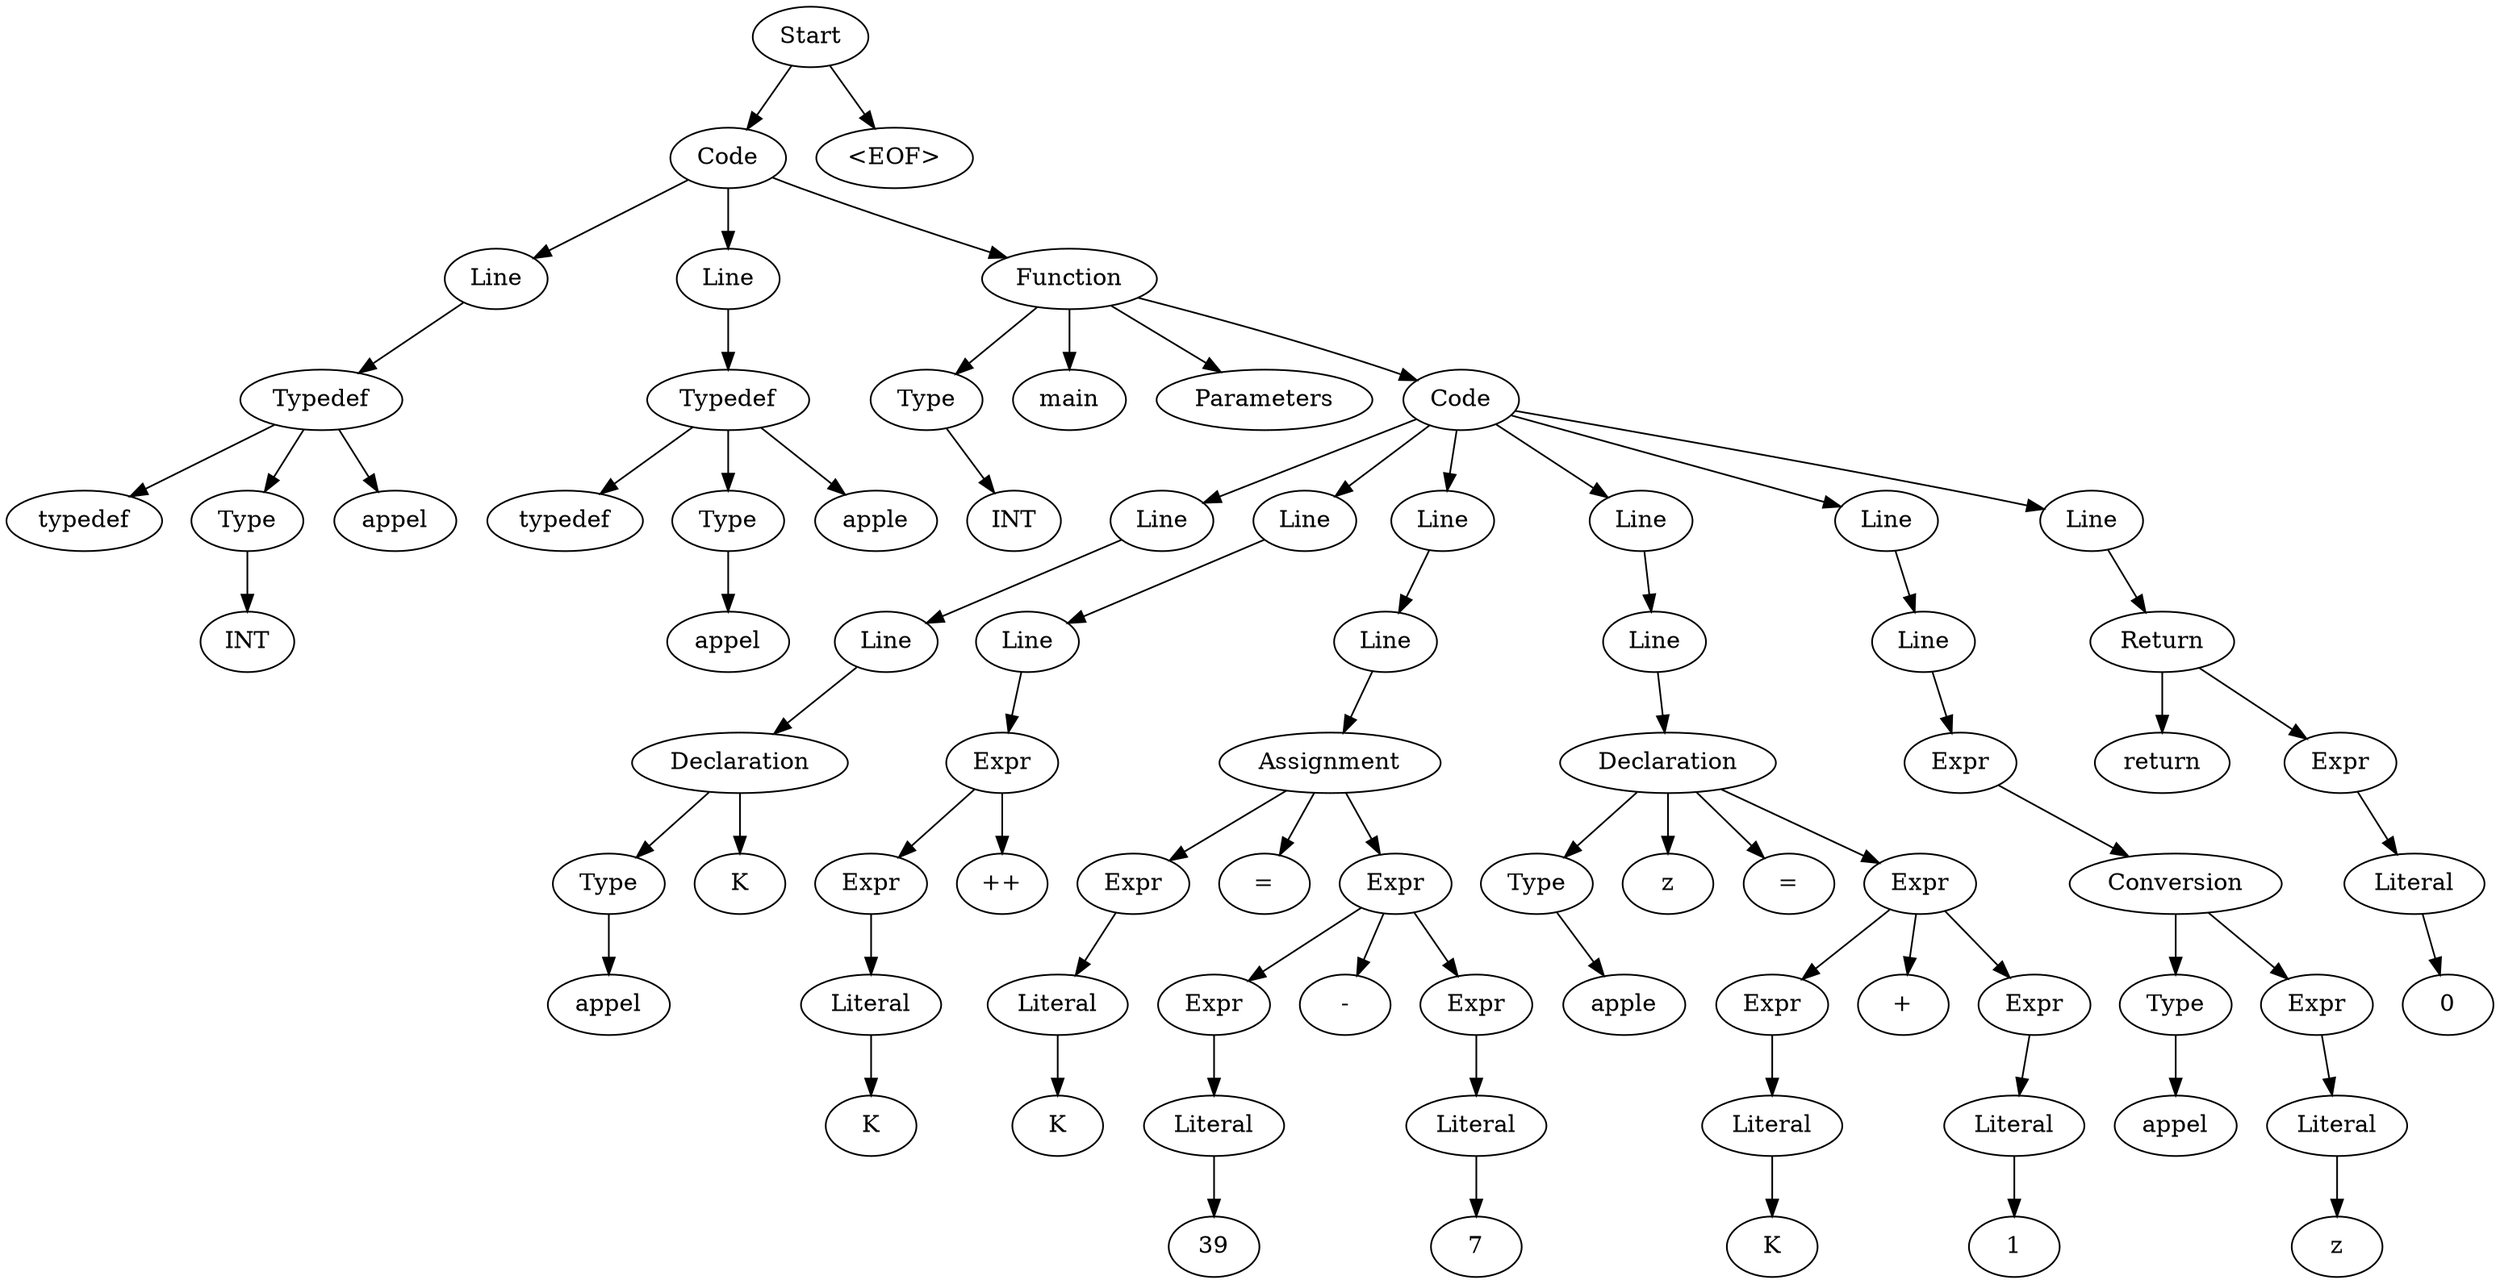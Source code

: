 digraph AST {
  "123720434608560" [label="Start"];
  "123720434608560" -> "123720434610144";
  "123720434608560" -> "123720434715856";
  "123720434610144" [label="Code"];
  "123720434610144" -> "123720434607984";
  "123720434610144" -> "123720434604480";
  "123720434610144" -> "123720434608320";
  "123720434607984" [label="Line"];
  "123720434607984" -> "123720434609760";
  "123720434609760" [label="Typedef"];
  "123720434609760" -> "123720434609520";
  "123720434609760" -> "123720434608800";
  "123720434609760" -> "123720434605728";
  "123720434609520" [label="typedef"];
  "123720434608800" [label="Type"];
  "123720434608800" -> "123720434607744";
  "123720434607744" [label="INT"];
  "123720434605728" [label="appel"];
  "123720434604480" [label="Line"];
  "123720434604480" -> "123720434608416";
  "123720434608416" [label="Typedef"];
  "123720434608416" -> "123720434607504";
  "123720434608416" -> "123720434607888";
  "123720434608416" -> "123720434606928";
  "123720434607504" [label="typedef"];
  "123720434607888" [label="Type"];
  "123720434607888" -> "123720434598144";
  "123720434598144" [label="appel"];
  "123720434606928" [label="apple"];
  "123720434608320" [label="Function"];
  "123720434608320" -> "123720434602656";
  "123720434608320" -> "123720434600208";
  "123720434608320" -> "123720434605872";
  "123720434608320" -> "123720434606640";
  "123720434602656" [label="Type"];
  "123720434602656" -> "123720434604048";
  "123720434604048" [label="INT"];
  "123720434600208" [label="main"];
  "123720434605872" [label="Parameters"];
  "123720434606640" [label="Code"];
  "123720434606640" -> "123720434608080";
  "123720434606640" -> "123720434608896";
  "123720434606640" -> "123720434608272";
  "123720434606640" -> "123720434612352";
  "123720434606640" -> "123720434712880";
  "123720434606640" -> "123720434714608";
  "123720434608080" [label="Line"];
  "123720434608080" -> "123720434603952";
  "123720434603952" [label="Line"];
  "123720434603952" -> "123720434607168";
  "123720434607168" [label="Declaration"];
  "123720434607168" -> "123720434602896";
  "123720434607168" -> "123720434609664";
  "123720434602896" [label="Type"];
  "123720434602896" -> "123720434609616";
  "123720434609616" [label="appel"];
  "123720434609664" [label="K"];
  "123720434608896" [label="Line"];
  "123720434608896" -> "123720434609088";
  "123720434609088" [label="Line"];
  "123720434609088" -> "123720434610384";
  "123720434610384" [label="Expr"];
  "123720434610384" -> "123720434610624";
  "123720434610384" -> "123720434609040";
  "123720434610624" [label="Expr"];
  "123720434610624" -> "123720434610240";
  "123720434610240" [label="Literal"];
  "123720434610240" -> "123720434609232";
  "123720434609232" [label="K"];
  "123720434609040" [label="++"];
  "123720434608272" [label="Line"];
  "123720434608272" -> "123720434605296";
  "123720434605296" [label="Line"];
  "123720434605296" -> "123720434613264";
  "123720434613264" [label="Assignment"];
  "123720434613264" -> "123720434612160";
  "123720434613264" -> "123720434607840";
  "123720434613264" -> "123720434604240";
  "123720434612160" [label="Expr"];
  "123720434612160" -> "123720434610912";
  "123720434610912" [label="Literal"];
  "123720434610912" -> "123720434605248";
  "123720434605248" [label="K"];
  "123720434607840" [label="="];
  "123720434604240" [label="Expr"];
  "123720434604240" -> "123720434611104";
  "123720434604240" -> "123720434611920";
  "123720434604240" -> "123720434612016";
  "123720434611104" [label="Expr"];
  "123720434611104" -> "123720434611296";
  "123720434611296" [label="Literal"];
  "123720434611296" -> "123720434612784";
  "123720434612784" [label="39"];
  "123720434611920" [label="-"];
  "123720434612016" [label="Expr"];
  "123720434612016" -> "123720434612976";
  "123720434612976" [label="Literal"];
  "123720434612976" -> "123720434605680";
  "123720434605680" [label="7"];
  "123720434612352" [label="Line"];
  "123720434612352" -> "123720434611200";
  "123720434611200" [label="Line"];
  "123720434611200" -> "123720434612688";
  "123720434612688" [label="Declaration"];
  "123720434612688" -> "123720434611008";
  "123720434612688" -> "123720434611680";
  "123720434612688" -> "123720434610528";
  "123720434612688" -> "123720434613456";
  "123720434611008" [label="Type"];
  "123720434611008" -> "123720434611776";
  "123720434611776" [label="apple"];
  "123720434611680" [label="z"];
  "123720434610528" [label="="];
  "123720434613456" [label="Expr"];
  "123720434613456" -> "123720434613648";
  "123720434613456" -> "123720434614080";
  "123720434613456" -> "123720434614224";
  "123720434613648" [label="Expr"];
  "123720434613648" -> "123720434613840";
  "123720434613840" [label="Literal"];
  "123720434613840" -> "123720434614032";
  "123720434614032" [label="K"];
  "123720434614080" [label="+"];
  "123720434614224" [label="Expr"];
  "123720434614224" -> "123720434712784";
  "123720434712784" [label="Literal"];
  "123720434712784" -> "123720434712976";
  "123720434712976" [label="1"];
  "123720434712880" [label="Line"];
  "123720434712880" -> "123720434713168";
  "123720434713168" [label="Line"];
  "123720434713168" -> "123720434713360";
  "123720434713360" [label="Expr"];
  "123720434713360" -> "123720434713552";
  "123720434713552" [label="Conversion"];
  "123720434713552" -> "123720434713888";
  "123720434713552" -> "123720434714320";
  "123720434713888" [label="Type"];
  "123720434713888" -> "123720434714080";
  "123720434714080" [label="appel"];
  "123720434714320" [label="Expr"];
  "123720434714320" -> "123720434714512";
  "123720434714512" [label="Literal"];
  "123720434714512" -> "123720434714704";
  "123720434714704" [label="z"];
  "123720434714608" [label="Line"];
  "123720434714608" -> "123720434714896";
  "123720434714896" [label="Return"];
  "123720434714896" -> "123720434715088";
  "123720434714896" -> "123720434715232";
  "123720434715088" [label="return"];
  "123720434715232" [label="Expr"];
  "123720434715232" -> "123720434715424";
  "123720434715424" [label="Literal"];
  "123720434715424" -> "123720434715616";
  "123720434715616" [label="0"];
  "123720434715856" [label="<EOF>"];
}
